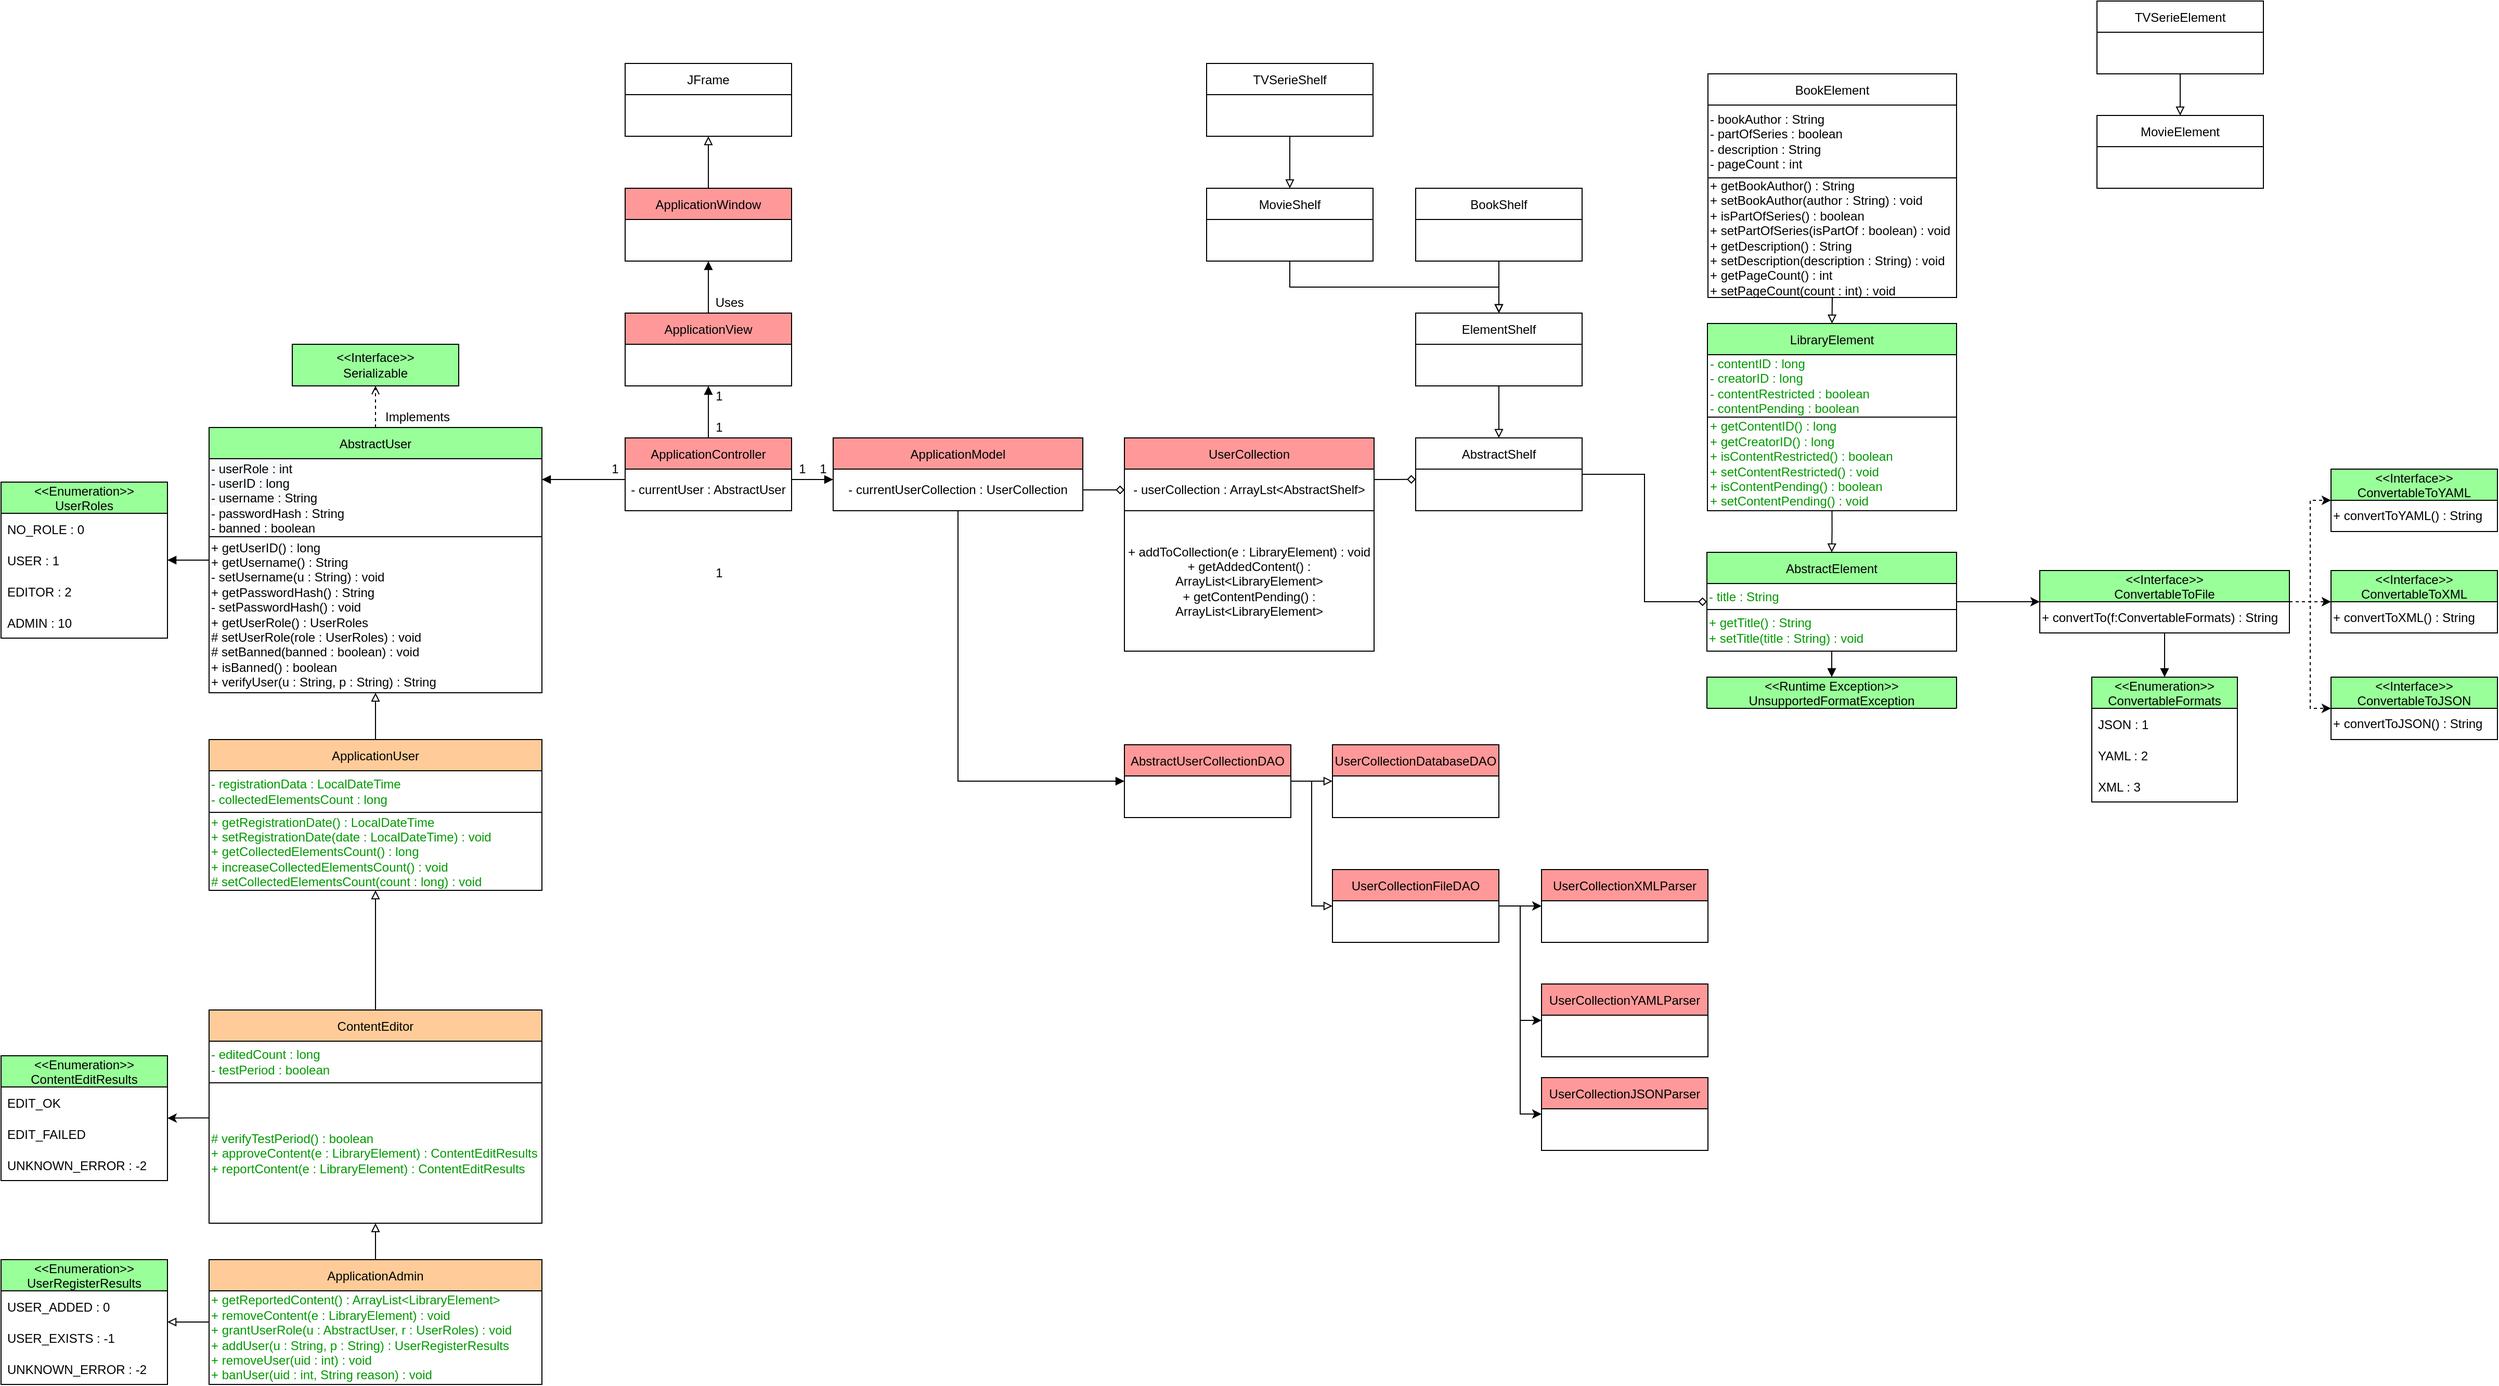 <mxfile version="17.4.2" type="device"><diagram id="C5RBs43oDa-KdzZeNtuy" name="Page-1"><mxGraphModel dx="2249" dy="2034" grid="1" gridSize="5" guides="1" tooltips="1" connect="1" arrows="1" fold="1" page="1" pageScale="1" pageWidth="827" pageHeight="1169" math="0" shadow="0"><root><mxCell id="WIyWlLk6GJQsqaUBKTNV-0"/><mxCell id="WIyWlLk6GJQsqaUBKTNV-1" parent="WIyWlLk6GJQsqaUBKTNV-0"/><mxCell id="gUVA3b_oGA176DHDdGFf-33" style="edgeStyle=orthogonalEdgeStyle;rounded=0;orthogonalLoop=1;jettySize=auto;html=1;exitX=0.5;exitY=0;exitDx=0;exitDy=0;entryX=0.5;entryY=1;entryDx=0;entryDy=0;endArrow=open;endFill=0;dashed=1;" parent="WIyWlLk6GJQsqaUBKTNV-1" source="gUVA3b_oGA176DHDdGFf-0" target="gUVA3b_oGA176DHDdGFf-32" edge="1"><mxGeometry relative="1" as="geometry"/></mxCell><mxCell id="gUVA3b_oGA176DHDdGFf-110" style="edgeStyle=orthogonalEdgeStyle;rounded=0;orthogonalLoop=1;jettySize=auto;html=1;exitX=0;exitY=0.5;exitDx=0;exitDy=0;endArrow=block;endFill=1;" parent="WIyWlLk6GJQsqaUBKTNV-1" source="gUVA3b_oGA176DHDdGFf-0" target="gUVA3b_oGA176DHDdGFf-103" edge="1"><mxGeometry relative="1" as="geometry"/></mxCell><mxCell id="gUVA3b_oGA176DHDdGFf-0" value="AbstractUser" style="swimlane;fontStyle=0;childLayout=stackLayout;horizontal=1;startSize=30;horizontalStack=0;resizeParent=1;resizeParentMax=0;resizeLast=0;collapsible=1;marginBottom=0;fillColor=#99FF99;" parent="WIyWlLk6GJQsqaUBKTNV-1" vertex="1"><mxGeometry x="-40" y="40" width="320" height="255" as="geometry"/></mxCell><mxCell id="gUVA3b_oGA176DHDdGFf-107" value="&lt;span style=&quot;font-family: helvetica; font-size: 12px; font-style: normal; font-weight: 400; letter-spacing: normal; text-align: left; text-indent: 0px; text-transform: none; word-spacing: 0px; background-color: rgb(248, 249, 250); display: inline; float: none;&quot;&gt;&lt;span style=&quot;font-family: helvetica;&quot;&gt;- userRole : int&lt;br&gt;&lt;/span&gt;- userID : long&lt;br&gt;- username : String&lt;/span&gt;&lt;br&gt;- passwordHash : String&lt;br&gt;- banned : boolean" style="whiteSpace=wrap;html=1;align=left;" parent="gUVA3b_oGA176DHDdGFf-0" vertex="1"><mxGeometry y="30" width="320" height="75" as="geometry"/></mxCell><mxCell id="gUVA3b_oGA176DHDdGFf-101" value="+ getUserID() : long&lt;br&gt;+ getUsername() : String&lt;br&gt;- setUsername(u : String) : void&lt;br&gt;+ getPasswordHash() : String&lt;br&gt;- setPasswordHash() : void&lt;br&gt;+ getUserRole() : UserRoles&lt;br&gt;# setUserRole(role : UserRoles) : void&lt;br&gt;# setBanned(banned : boolean) : void&lt;br&gt;+ isBanned() : boolean&lt;br&gt;+ verifyUser(u : String, p : String) : String" style="whiteSpace=wrap;html=1;align=left;" parent="gUVA3b_oGA176DHDdGFf-0" vertex="1"><mxGeometry y="105" width="320" height="150" as="geometry"/></mxCell><mxCell id="gUVA3b_oGA176DHDdGFf-112" style="edgeStyle=orthogonalEdgeStyle;rounded=0;orthogonalLoop=1;jettySize=auto;html=1;exitX=0.5;exitY=0;exitDx=0;exitDy=0;entryX=0.5;entryY=1;entryDx=0;entryDy=0;endArrow=block;endFill=0;" parent="WIyWlLk6GJQsqaUBKTNV-1" source="gUVA3b_oGA176DHDdGFf-5" target="gUVA3b_oGA176DHDdGFf-0" edge="1"><mxGeometry relative="1" as="geometry"/></mxCell><mxCell id="gUVA3b_oGA176DHDdGFf-5" value="ApplicationUser" style="swimlane;fontStyle=0;childLayout=stackLayout;horizontal=1;startSize=30;horizontalStack=0;resizeParent=1;resizeParentMax=0;resizeLast=0;collapsible=1;marginBottom=0;fillColor=#FFCC99;" parent="WIyWlLk6GJQsqaUBKTNV-1" vertex="1"><mxGeometry x="-40" y="340" width="320" height="145" as="geometry"/></mxCell><mxCell id="gUVA3b_oGA176DHDdGFf-111" value="&lt;font color=&quot;#009900&quot;&gt;- registrationData : LocalDateTime&lt;br&gt;- collectedElementsCount : long&lt;/font&gt;" style="rounded=0;whiteSpace=wrap;html=1;align=left;" parent="gUVA3b_oGA176DHDdGFf-5" vertex="1"><mxGeometry y="30" width="320" height="40" as="geometry"/></mxCell><mxCell id="gUVA3b_oGA176DHDdGFf-113" value="&lt;font color=&quot;#009900&quot;&gt;+ getRegistrationDate() : LocalDateTime&lt;br&gt;+ setRegistrationDate(date : LocalDateTime) : void&lt;/font&gt;&lt;br&gt;&lt;font color=&quot;#009900&quot;&gt;+ getCollectedElementsCount() : long&lt;br&gt;+ increaseCollectedElementsCount() : void&lt;br&gt;# setCollectedElementsCount(count : long) : void&lt;/font&gt;&amp;nbsp;&lt;br&gt;" style="rounded=0;whiteSpace=wrap;html=1;align=left;" parent="gUVA3b_oGA176DHDdGFf-5" vertex="1"><mxGeometry y="70" width="320" height="75" as="geometry"/></mxCell><mxCell id="gUVA3b_oGA176DHDdGFf-22" style="edgeStyle=orthogonalEdgeStyle;rounded=0;orthogonalLoop=1;jettySize=auto;html=1;exitX=0.5;exitY=0;exitDx=0;exitDy=0;entryX=0.5;entryY=1;entryDx=0;entryDy=0;endArrow=block;endFill=0;" parent="WIyWlLk6GJQsqaUBKTNV-1" source="gUVA3b_oGA176DHDdGFf-6" target="gUVA3b_oGA176DHDdGFf-5" edge="1"><mxGeometry relative="1" as="geometry"/></mxCell><mxCell id="gUVA3b_oGA176DHDdGFf-6" value="ContentEditor" style="swimlane;fontStyle=0;childLayout=stackLayout;horizontal=1;startSize=30;horizontalStack=0;resizeParent=1;resizeParentMax=0;resizeLast=0;collapsible=1;marginBottom=0;fillColor=#FFCC99;" parent="WIyWlLk6GJQsqaUBKTNV-1" vertex="1"><mxGeometry x="-40" y="600" width="320" height="205" as="geometry"/></mxCell><mxCell id="gUVA3b_oGA176DHDdGFf-114" value="&lt;font color=&quot;#009900&quot;&gt;-&amp;nbsp;editedCount : long&lt;br&gt;- testPeriod : boolean&lt;/font&gt;" style="rounded=0;whiteSpace=wrap;html=1;align=left;" parent="gUVA3b_oGA176DHDdGFf-6" vertex="1"><mxGeometry y="30" width="320" height="40" as="geometry"/></mxCell><mxCell id="gUVA3b_oGA176DHDdGFf-115" value="&lt;font color=&quot;#009900&quot;&gt;# verifyTestPeriod() : boolean&lt;br&gt;+ approveContent(e : LibraryElement) : ContentEditResults&lt;br&gt;+ reportContent(e : LibraryElement) : ContentEditResults&lt;/font&gt;" style="rounded=0;whiteSpace=wrap;html=1;align=left;" parent="gUVA3b_oGA176DHDdGFf-6" vertex="1"><mxGeometry y="70" width="320" height="135" as="geometry"/></mxCell><mxCell id="gUVA3b_oGA176DHDdGFf-23" style="edgeStyle=orthogonalEdgeStyle;rounded=0;orthogonalLoop=1;jettySize=auto;html=1;exitX=0.5;exitY=0;exitDx=0;exitDy=0;entryX=0.5;entryY=1;entryDx=0;entryDy=0;endArrow=block;endFill=0;" parent="WIyWlLk6GJQsqaUBKTNV-1" source="gUVA3b_oGA176DHDdGFf-7" target="gUVA3b_oGA176DHDdGFf-6" edge="1"><mxGeometry relative="1" as="geometry"/></mxCell><mxCell id="gUVA3b_oGA176DHDdGFf-126" style="edgeStyle=orthogonalEdgeStyle;rounded=0;orthogonalLoop=1;jettySize=auto;html=1;exitX=0;exitY=0.5;exitDx=0;exitDy=0;endArrow=block;endFill=0;" parent="WIyWlLk6GJQsqaUBKTNV-1" source="gUVA3b_oGA176DHDdGFf-7" target="gUVA3b_oGA176DHDdGFf-122" edge="1"><mxGeometry relative="1" as="geometry"/></mxCell><mxCell id="gUVA3b_oGA176DHDdGFf-7" value="ApplicationAdmin" style="swimlane;fontStyle=0;childLayout=stackLayout;horizontal=1;startSize=30;horizontalStack=0;resizeParent=1;resizeParentMax=0;resizeLast=0;collapsible=1;marginBottom=0;strokeColor=#000000;fillColor=#FFCC99;" parent="WIyWlLk6GJQsqaUBKTNV-1" vertex="1"><mxGeometry x="-40" y="840" width="320" height="120" as="geometry"/></mxCell><mxCell id="gUVA3b_oGA176DHDdGFf-116" value="&lt;font color=&quot;#009900&quot;&gt;+ getReportedContent() : ArrayList&amp;lt;LibraryElement&amp;gt;&lt;br&gt;+ removeContent(e : LibraryElement) : void&lt;br&gt;+ grantUserRole(u : AbstractUser, r : UserRoles) : void&lt;br&gt;+ addUser(u : String, p : String) : UserRegisterResults&lt;br&gt;+ removeUser(uid : int) : void&lt;br&gt;+ banUser(uid : int, String reason) : void&lt;/font&gt;" style="rounded=0;whiteSpace=wrap;html=1;align=left;" parent="gUVA3b_oGA176DHDdGFf-7" vertex="1"><mxGeometry y="30" width="320" height="90" as="geometry"/></mxCell><mxCell id="f3m0CtXmV55VcbStpKqQ-0" style="edgeStyle=orthogonalEdgeStyle;rounded=0;orthogonalLoop=1;jettySize=auto;html=1;exitX=1;exitY=0.5;exitDx=0;exitDy=0;fontColor=#009900;" parent="WIyWlLk6GJQsqaUBKTNV-1" source="gUVA3b_oGA176DHDdGFf-13" target="gUVA3b_oGA176DHDdGFf-134" edge="1"><mxGeometry relative="1" as="geometry"/></mxCell><mxCell id="f3m0CtXmV55VcbStpKqQ-11" style="edgeStyle=orthogonalEdgeStyle;rounded=0;orthogonalLoop=1;jettySize=auto;html=1;exitX=0.5;exitY=1;exitDx=0;exitDy=0;fontColor=#000000;endArrow=block;endFill=1;" parent="WIyWlLk6GJQsqaUBKTNV-1" source="gUVA3b_oGA176DHDdGFf-13" target="f3m0CtXmV55VcbStpKqQ-10" edge="1"><mxGeometry relative="1" as="geometry"/></mxCell><mxCell id="gUVA3b_oGA176DHDdGFf-13" value="AbstractElement" style="swimlane;fontStyle=0;childLayout=stackLayout;horizontal=1;startSize=30;horizontalStack=0;resizeParent=1;resizeParentMax=0;resizeLast=0;collapsible=1;marginBottom=0;fillColor=#99FF99;" parent="WIyWlLk6GJQsqaUBKTNV-1" vertex="1"><mxGeometry x="1400" y="160" width="240" height="95" as="geometry"/></mxCell><mxCell id="gUVA3b_oGA176DHDdGFf-117" value="&lt;font color=&quot;#009900&quot;&gt;- title : String&lt;/font&gt;" style="rounded=0;whiteSpace=wrap;html=1;align=left;verticalAlign=middle;" parent="gUVA3b_oGA176DHDdGFf-13" vertex="1"><mxGeometry y="30" width="240" height="25" as="geometry"/></mxCell><mxCell id="gUVA3b_oGA176DHDdGFf-127" value="&lt;font color=&quot;#009900&quot;&gt;+ getTitle() : String&lt;br&gt;+ setTitle(title : String) : void&lt;/font&gt;" style="rounded=0;whiteSpace=wrap;html=1;align=left;" parent="gUVA3b_oGA176DHDdGFf-13" vertex="1"><mxGeometry y="55" width="240" height="40" as="geometry"/></mxCell><mxCell id="gUVA3b_oGA176DHDdGFf-80" style="edgeStyle=orthogonalEdgeStyle;rounded=0;orthogonalLoop=1;jettySize=auto;html=1;exitX=0.5;exitY=1;exitDx=0;exitDy=0;entryX=0.5;entryY=0;entryDx=0;entryDy=0;endArrow=block;endFill=0;" parent="WIyWlLk6GJQsqaUBKTNV-1" source="gUVA3b_oGA176DHDdGFf-14" target="gUVA3b_oGA176DHDdGFf-13" edge="1"><mxGeometry relative="1" as="geometry"/></mxCell><mxCell id="gUVA3b_oGA176DHDdGFf-14" value="LibraryElement" style="swimlane;fontStyle=0;childLayout=stackLayout;horizontal=1;startSize=30;horizontalStack=0;resizeParent=1;resizeParentMax=0;resizeLast=0;collapsible=1;marginBottom=0;fillColor=#99FF99;" parent="WIyWlLk6GJQsqaUBKTNV-1" vertex="1"><mxGeometry x="1400.5" y="-60" width="239.5" height="180" as="geometry"/></mxCell><mxCell id="f3m0CtXmV55VcbStpKqQ-1" value="- contentID : long&lt;br style=&quot;border-color: var(--border-color);&quot;&gt;- creatorID : long&lt;br style=&quot;border-color: var(--border-color);&quot;&gt;- contentRestricted : boolean&lt;br style=&quot;border-color: var(--border-color);&quot;&gt;- contentPending : boolean" style="rounded=0;whiteSpace=wrap;html=1;strokeColor=#000000;fontColor=#009900;fillColor=#FFFFFF;align=left;" parent="gUVA3b_oGA176DHDdGFf-14" vertex="1"><mxGeometry y="30" width="239.5" height="60" as="geometry"/></mxCell><mxCell id="f3m0CtXmV55VcbStpKqQ-2" value="+ getContentID() : long&lt;br style=&quot;border-color: var(--border-color);&quot;&gt;+ getCreatorID() : long&lt;br style=&quot;border-color: var(--border-color);&quot;&gt;+ isContentRestricted() : boolean&lt;br style=&quot;border-color: var(--border-color);&quot;&gt;+ setContentRestricted() : void&lt;br style=&quot;border-color: var(--border-color);&quot;&gt;+ isContentPending() : boolean&lt;br style=&quot;border-color: var(--border-color);&quot;&gt;+ setContentPending() : void" style="rounded=0;whiteSpace=wrap;html=1;strokeColor=#000000;fontColor=#009900;fillColor=#FFFFFF;align=left;" parent="gUVA3b_oGA176DHDdGFf-14" vertex="1"><mxGeometry y="90" width="239.5" height="90" as="geometry"/></mxCell><mxCell id="gUVA3b_oGA176DHDdGFf-30" style="edgeStyle=orthogonalEdgeStyle;rounded=0;orthogonalLoop=1;jettySize=auto;html=1;exitX=0.5;exitY=0;exitDx=0;exitDy=0;entryX=0.5;entryY=1;entryDx=0;entryDy=0;endArrow=block;endFill=0;" parent="WIyWlLk6GJQsqaUBKTNV-1" source="gUVA3b_oGA176DHDdGFf-24" target="gUVA3b_oGA176DHDdGFf-29" edge="1"><mxGeometry relative="1" as="geometry"/></mxCell><mxCell id="gUVA3b_oGA176DHDdGFf-24" value="ApplicationWindow" style="swimlane;fontStyle=0;childLayout=stackLayout;horizontal=1;startSize=30;horizontalStack=0;resizeParent=1;resizeParentMax=0;resizeLast=0;collapsible=1;marginBottom=0;fillColor=#FF9999;" parent="WIyWlLk6GJQsqaUBKTNV-1" vertex="1"><mxGeometry x="360" y="-190" width="160" height="70" as="geometry"/></mxCell><mxCell id="gUVA3b_oGA176DHDdGFf-29" value="JFrame" style="swimlane;fontStyle=0;childLayout=stackLayout;horizontal=1;startSize=30;horizontalStack=0;resizeParent=1;resizeParentMax=0;resizeLast=0;collapsible=1;marginBottom=0;" parent="WIyWlLk6GJQsqaUBKTNV-1" vertex="1"><mxGeometry x="360" y="-310" width="160" height="70" as="geometry"/></mxCell><mxCell id="gUVA3b_oGA176DHDdGFf-32" value="&amp;lt;&amp;lt;Interface&amp;gt;&amp;gt;&lt;br&gt;Serializable" style="rounded=0;whiteSpace=wrap;html=1;fillColor=#99FF99;" parent="WIyWlLk6GJQsqaUBKTNV-1" vertex="1"><mxGeometry x="40" y="-40" width="160" height="40" as="geometry"/></mxCell><mxCell id="gUVA3b_oGA176DHDdGFf-37" style="edgeStyle=orthogonalEdgeStyle;rounded=0;orthogonalLoop=1;jettySize=auto;html=1;exitX=0.5;exitY=0;exitDx=0;exitDy=0;entryX=0.5;entryY=1;entryDx=0;entryDy=0;endArrow=block;endFill=1;" parent="WIyWlLk6GJQsqaUBKTNV-1" source="gUVA3b_oGA176DHDdGFf-34" target="gUVA3b_oGA176DHDdGFf-24" edge="1"><mxGeometry relative="1" as="geometry"/></mxCell><mxCell id="gUVA3b_oGA176DHDdGFf-34" value="ApplicationView" style="swimlane;fontStyle=0;childLayout=stackLayout;horizontal=1;startSize=30;horizontalStack=0;resizeParent=1;resizeParentMax=0;resizeLast=0;collapsible=1;marginBottom=0;fillColor=#FF9999;" parent="WIyWlLk6GJQsqaUBKTNV-1" vertex="1"><mxGeometry x="360" y="-70" width="160" height="70" as="geometry"/></mxCell><mxCell id="gUVA3b_oGA176DHDdGFf-52" style="edgeStyle=orthogonalEdgeStyle;rounded=0;orthogonalLoop=1;jettySize=auto;html=1;exitX=0.5;exitY=0;exitDx=0;exitDy=0;entryX=0.5;entryY=1;entryDx=0;entryDy=0;endArrow=block;endFill=1;" parent="WIyWlLk6GJQsqaUBKTNV-1" source="gUVA3b_oGA176DHDdGFf-38" target="gUVA3b_oGA176DHDdGFf-34" edge="1"><mxGeometry relative="1" as="geometry"/></mxCell><mxCell id="gUVA3b_oGA176DHDdGFf-38" value="ApplicationController" style="swimlane;fontStyle=0;childLayout=stackLayout;horizontal=1;startSize=30;horizontalStack=0;resizeParent=1;resizeParentMax=0;resizeLast=0;collapsible=1;marginBottom=0;container=1;fillColor=#FF9999;" parent="WIyWlLk6GJQsqaUBKTNV-1" vertex="1"><mxGeometry x="360" y="50" width="160" height="70" as="geometry"/></mxCell><mxCell id="gUVA3b_oGA176DHDdGFf-43" value="- currentUser : AbstractUser" style="rounded=0;whiteSpace=wrap;html=1;" parent="gUVA3b_oGA176DHDdGFf-38" vertex="1"><mxGeometry y="30" width="160" height="40" as="geometry"/></mxCell><mxCell id="gUVA3b_oGA176DHDdGFf-46" style="edgeStyle=orthogonalEdgeStyle;rounded=0;orthogonalLoop=1;jettySize=auto;html=1;exitX=0;exitY=0.25;exitDx=0;exitDy=0;endArrow=block;endFill=1;" parent="WIyWlLk6GJQsqaUBKTNV-1" source="gUVA3b_oGA176DHDdGFf-43" edge="1"><mxGeometry relative="1" as="geometry"><mxPoint x="280" y="90" as="targetPoint"/><Array as="points"><mxPoint x="340" y="90"/><mxPoint x="340" y="90"/></Array></mxGeometry></mxCell><mxCell id="gUVA3b_oGA176DHDdGFf-47" value="1" style="text;html=1;align=center;verticalAlign=middle;resizable=0;points=[];autosize=1;strokeColor=none;fillColor=none;" parent="WIyWlLk6GJQsqaUBKTNV-1" vertex="1"><mxGeometry x="440" y="170" width="20" height="20" as="geometry"/></mxCell><mxCell id="gUVA3b_oGA176DHDdGFf-48" value="1" style="text;html=1;align=center;verticalAlign=middle;resizable=0;points=[];autosize=1;strokeColor=none;fillColor=none;" parent="WIyWlLk6GJQsqaUBKTNV-1" vertex="1"><mxGeometry x="340" y="70" width="20" height="20" as="geometry"/></mxCell><mxCell id="gUVA3b_oGA176DHDdGFf-53" value="1" style="text;html=1;align=center;verticalAlign=middle;resizable=0;points=[];autosize=1;strokeColor=none;fillColor=none;" parent="WIyWlLk6GJQsqaUBKTNV-1" vertex="1"><mxGeometry x="440" width="20" height="20" as="geometry"/></mxCell><mxCell id="gUVA3b_oGA176DHDdGFf-54" value="1" style="text;html=1;align=center;verticalAlign=middle;resizable=0;points=[];autosize=1;strokeColor=none;fillColor=none;" parent="WIyWlLk6GJQsqaUBKTNV-1" vertex="1"><mxGeometry x="440" y="30" width="20" height="20" as="geometry"/></mxCell><mxCell id="gUVA3b_oGA176DHDdGFf-55" value="Uses" style="text;html=1;align=center;verticalAlign=middle;resizable=0;points=[];autosize=1;strokeColor=none;fillColor=none;" parent="WIyWlLk6GJQsqaUBKTNV-1" vertex="1"><mxGeometry x="440" y="-90" width="40" height="20" as="geometry"/></mxCell><mxCell id="gUVA3b_oGA176DHDdGFf-56" value="Implements" style="text;html=1;align=center;verticalAlign=middle;resizable=0;points=[];autosize=1;strokeColor=none;fillColor=none;" parent="WIyWlLk6GJQsqaUBKTNV-1" vertex="1"><mxGeometry x="120" y="20" width="80" height="20" as="geometry"/></mxCell><mxCell id="gUVA3b_oGA176DHDdGFf-89" style="edgeStyle=orthogonalEdgeStyle;orthogonalLoop=1;jettySize=auto;html=1;exitX=0.5;exitY=1;exitDx=0;exitDy=0;entryX=0;entryY=0.5;entryDx=0;entryDy=0;endArrow=block;endFill=1;rounded=0;" parent="WIyWlLk6GJQsqaUBKTNV-1" source="gUVA3b_oGA176DHDdGFf-57" target="gUVA3b_oGA176DHDdGFf-88" edge="1"><mxGeometry relative="1" as="geometry"/></mxCell><mxCell id="gUVA3b_oGA176DHDdGFf-57" value="ApplicationModel" style="swimlane;fontStyle=0;childLayout=stackLayout;horizontal=1;startSize=30;horizontalStack=0;resizeParent=1;resizeParentMax=0;resizeLast=0;collapsible=1;marginBottom=0;container=1;fillColor=#FF9999;" parent="WIyWlLk6GJQsqaUBKTNV-1" vertex="1"><mxGeometry x="560" y="50" width="240" height="70" as="geometry"/></mxCell><mxCell id="gUVA3b_oGA176DHDdGFf-58" value="- currentUserCollection : UserCollection" style="rounded=0;whiteSpace=wrap;html=1;" parent="gUVA3b_oGA176DHDdGFf-57" vertex="1"><mxGeometry y="30" width="240" height="40" as="geometry"/></mxCell><mxCell id="gUVA3b_oGA176DHDdGFf-60" value="UserCollection" style="swimlane;fontStyle=0;childLayout=stackLayout;horizontal=1;startSize=30;horizontalStack=0;resizeParent=1;resizeParentMax=0;resizeLast=0;collapsible=1;marginBottom=0;container=1;fillColor=#FF9999;" parent="WIyWlLk6GJQsqaUBKTNV-1" vertex="1"><mxGeometry x="840" y="50" width="240" height="205" as="geometry"/></mxCell><mxCell id="gUVA3b_oGA176DHDdGFf-61" value="- userCollection : ArrayLst&amp;lt;AbstractShelf&amp;gt;" style="rounded=0;whiteSpace=wrap;html=1;" parent="gUVA3b_oGA176DHDdGFf-60" vertex="1"><mxGeometry y="30" width="240" height="40" as="geometry"/></mxCell><mxCell id="f0Xy7rn-JlWlFqgTgyVg-3" value="&lt;span style=&quot;text-align: left;&quot;&gt;+ addToCollection(e : LibraryElement) : void&lt;/span&gt;&lt;br style=&quot;border-color: var(--border-color); text-align: left;&quot;&gt;&lt;span style=&quot;text-align: left;&quot;&gt;+ getAddedContent() : ArrayList&amp;lt;LibraryElement&amp;gt;&lt;/span&gt;&lt;br style=&quot;border-color: var(--border-color); text-align: left;&quot;&gt;&lt;span style=&quot;text-align: left;&quot;&gt;+ getContentPending() : ArrayList&amp;lt;LibraryElement&amp;gt;&lt;/span&gt;" style="rounded=0;whiteSpace=wrap;html=1;" parent="gUVA3b_oGA176DHDdGFf-60" vertex="1"><mxGeometry y="70" width="240" height="135" as="geometry"/></mxCell><mxCell id="gUVA3b_oGA176DHDdGFf-62" style="edgeStyle=orthogonalEdgeStyle;rounded=0;orthogonalLoop=1;jettySize=auto;html=1;exitX=1;exitY=0.5;exitDx=0;exitDy=0;entryX=0;entryY=0.5;entryDx=0;entryDy=0;endArrow=diamond;endFill=0;" parent="WIyWlLk6GJQsqaUBKTNV-1" source="gUVA3b_oGA176DHDdGFf-58" target="gUVA3b_oGA176DHDdGFf-61" edge="1"><mxGeometry relative="1" as="geometry"/></mxCell><mxCell id="gUVA3b_oGA176DHDdGFf-63" style="edgeStyle=orthogonalEdgeStyle;rounded=0;orthogonalLoop=1;jettySize=auto;html=1;exitX=1;exitY=0.25;exitDx=0;exitDy=0;entryX=0;entryY=0.25;entryDx=0;entryDy=0;endArrow=block;endFill=1;" parent="WIyWlLk6GJQsqaUBKTNV-1" source="gUVA3b_oGA176DHDdGFf-43" target="gUVA3b_oGA176DHDdGFf-58" edge="1"><mxGeometry relative="1" as="geometry"/></mxCell><mxCell id="gUVA3b_oGA176DHDdGFf-64" value="1" style="text;html=1;align=center;verticalAlign=middle;resizable=0;points=[];autosize=1;strokeColor=none;fillColor=none;" parent="WIyWlLk6GJQsqaUBKTNV-1" vertex="1"><mxGeometry x="520" y="70" width="20" height="20" as="geometry"/></mxCell><mxCell id="gUVA3b_oGA176DHDdGFf-65" value="1" style="text;html=1;align=center;verticalAlign=middle;resizable=0;points=[];autosize=1;strokeColor=none;fillColor=none;" parent="WIyWlLk6GJQsqaUBKTNV-1" vertex="1"><mxGeometry x="540" y="70" width="20" height="20" as="geometry"/></mxCell><mxCell id="gUVA3b_oGA176DHDdGFf-79" style="edgeStyle=orthogonalEdgeStyle;rounded=0;orthogonalLoop=1;jettySize=auto;html=1;exitX=1;exitY=0.5;exitDx=0;exitDy=0;entryX=0;entryY=0.5;entryDx=0;entryDy=0;endArrow=diamond;endFill=0;" parent="WIyWlLk6GJQsqaUBKTNV-1" source="gUVA3b_oGA176DHDdGFf-66" target="gUVA3b_oGA176DHDdGFf-13" edge="1"><mxGeometry relative="1" as="geometry"/></mxCell><mxCell id="gUVA3b_oGA176DHDdGFf-66" value="AbstractShelf" style="swimlane;fontStyle=0;childLayout=stackLayout;horizontal=1;startSize=30;horizontalStack=0;resizeParent=1;resizeParentMax=0;resizeLast=0;collapsible=1;marginBottom=0;" parent="WIyWlLk6GJQsqaUBKTNV-1" vertex="1"><mxGeometry x="1120" y="50" width="160" height="70" as="geometry"/></mxCell><mxCell id="gUVA3b_oGA176DHDdGFf-67" style="edgeStyle=orthogonalEdgeStyle;rounded=0;orthogonalLoop=1;jettySize=auto;html=1;exitX=1;exitY=0.25;exitDx=0;exitDy=0;endArrow=diamond;endFill=0;" parent="WIyWlLk6GJQsqaUBKTNV-1" source="gUVA3b_oGA176DHDdGFf-61" edge="1"><mxGeometry relative="1" as="geometry"><mxPoint x="1120" y="89.862" as="targetPoint"/></mxGeometry></mxCell><mxCell id="gUVA3b_oGA176DHDdGFf-76" style="edgeStyle=orthogonalEdgeStyle;rounded=0;orthogonalLoop=1;jettySize=auto;html=1;exitX=0.5;exitY=1;exitDx=0;exitDy=0;entryX=0.5;entryY=0;entryDx=0;entryDy=0;endArrow=block;endFill=0;" parent="WIyWlLk6GJQsqaUBKTNV-1" source="gUVA3b_oGA176DHDdGFf-68" target="gUVA3b_oGA176DHDdGFf-66" edge="1"><mxGeometry relative="1" as="geometry"/></mxCell><mxCell id="gUVA3b_oGA176DHDdGFf-68" value="ElementShelf" style="swimlane;fontStyle=0;childLayout=stackLayout;horizontal=1;startSize=30;horizontalStack=0;resizeParent=1;resizeParentMax=0;resizeLast=0;collapsible=1;marginBottom=0;" parent="WIyWlLk6GJQsqaUBKTNV-1" vertex="1"><mxGeometry x="1120" y="-70" width="160" height="70" as="geometry"/></mxCell><mxCell id="gUVA3b_oGA176DHDdGFf-70" style="edgeStyle=orthogonalEdgeStyle;rounded=0;orthogonalLoop=1;jettySize=auto;html=1;exitX=0.5;exitY=1;exitDx=0;exitDy=0;entryX=0.5;entryY=0;entryDx=0;entryDy=0;endArrow=block;endFill=0;" parent="WIyWlLk6GJQsqaUBKTNV-1" source="gUVA3b_oGA176DHDdGFf-69" target="gUVA3b_oGA176DHDdGFf-68" edge="1"><mxGeometry relative="1" as="geometry"/></mxCell><mxCell id="gUVA3b_oGA176DHDdGFf-69" value="BookShelf" style="swimlane;fontStyle=0;childLayout=stackLayout;horizontal=1;startSize=30;horizontalStack=0;resizeParent=1;resizeParentMax=0;resizeLast=0;collapsible=1;marginBottom=0;" parent="WIyWlLk6GJQsqaUBKTNV-1" vertex="1"><mxGeometry x="1120" y="-190" width="160" height="70" as="geometry"/></mxCell><mxCell id="gUVA3b_oGA176DHDdGFf-72" style="edgeStyle=orthogonalEdgeStyle;rounded=0;orthogonalLoop=1;jettySize=auto;html=1;exitX=0.5;exitY=1;exitDx=0;exitDy=0;entryX=0.5;entryY=0;entryDx=0;entryDy=0;endArrow=block;endFill=0;" parent="WIyWlLk6GJQsqaUBKTNV-1" source="gUVA3b_oGA176DHDdGFf-71" target="gUVA3b_oGA176DHDdGFf-68" edge="1"><mxGeometry relative="1" as="geometry"/></mxCell><mxCell id="gUVA3b_oGA176DHDdGFf-71" value="MovieShelf" style="swimlane;fontStyle=0;childLayout=stackLayout;horizontal=1;startSize=30;horizontalStack=0;resizeParent=1;resizeParentMax=0;resizeLast=0;collapsible=1;marginBottom=0;" parent="WIyWlLk6GJQsqaUBKTNV-1" vertex="1"><mxGeometry x="919" y="-190" width="160" height="70" as="geometry"/></mxCell><mxCell id="gUVA3b_oGA176DHDdGFf-78" style="edgeStyle=orthogonalEdgeStyle;rounded=0;orthogonalLoop=1;jettySize=auto;html=1;exitX=0.5;exitY=1;exitDx=0;exitDy=0;entryX=0.5;entryY=0;entryDx=0;entryDy=0;endArrow=block;endFill=0;" parent="WIyWlLk6GJQsqaUBKTNV-1" source="gUVA3b_oGA176DHDdGFf-77" target="gUVA3b_oGA176DHDdGFf-71" edge="1"><mxGeometry relative="1" as="geometry"/></mxCell><mxCell id="gUVA3b_oGA176DHDdGFf-77" value="TVSerieShelf" style="swimlane;fontStyle=0;childLayout=stackLayout;horizontal=1;startSize=30;horizontalStack=0;resizeParent=1;resizeParentMax=0;resizeLast=0;collapsible=1;marginBottom=0;" parent="WIyWlLk6GJQsqaUBKTNV-1" vertex="1"><mxGeometry x="919" y="-310" width="160" height="70" as="geometry"/></mxCell><mxCell id="gUVA3b_oGA176DHDdGFf-85" style="edgeStyle=orthogonalEdgeStyle;rounded=0;orthogonalLoop=1;jettySize=auto;html=1;exitX=0.5;exitY=1;exitDx=0;exitDy=0;entryX=0.5;entryY=0;entryDx=0;entryDy=0;endArrow=block;endFill=0;" parent="WIyWlLk6GJQsqaUBKTNV-1" source="gUVA3b_oGA176DHDdGFf-81" target="gUVA3b_oGA176DHDdGFf-14" edge="1"><mxGeometry relative="1" as="geometry"/></mxCell><mxCell id="gUVA3b_oGA176DHDdGFf-81" value="BookElement" style="swimlane;fontStyle=0;childLayout=stackLayout;horizontal=1;startSize=30;horizontalStack=0;resizeParent=1;resizeParentMax=0;resizeLast=0;collapsible=1;marginBottom=0;" parent="WIyWlLk6GJQsqaUBKTNV-1" vertex="1"><mxGeometry x="1401" y="-300" width="239" height="215" as="geometry"/></mxCell><mxCell id="5oyvJXfo3ZK_8gywMrSr-0" value="- bookAuthor : String&lt;br&gt;- partOfSeries : boolean&lt;br&gt;- description : String&lt;br&gt;- pageCount : int" style="rounded=0;whiteSpace=wrap;html=1;align=left;" vertex="1" parent="gUVA3b_oGA176DHDdGFf-81"><mxGeometry y="30" width="239" height="70" as="geometry"/></mxCell><mxCell id="5oyvJXfo3ZK_8gywMrSr-1" value="+ getBookAuthor() : String&lt;br&gt;+ setBookAuthor(author : String) : void&lt;br&gt;+ isPartOfSeries() : boolean&lt;br&gt;+ setPartOfSeries(isPartOf : boolean) : void&lt;br&gt;+ getDescription() : String&lt;br&gt;+ setDescription(description : String) : void&lt;br&gt;+ getPageCount() : int&lt;br&gt;+ setPageCount(count : int) : void" style="rounded=0;whiteSpace=wrap;html=1;align=left;" vertex="1" parent="gUVA3b_oGA176DHDdGFf-81"><mxGeometry y="100" width="239" height="115" as="geometry"/></mxCell><mxCell id="gUVA3b_oGA176DHDdGFf-82" value="MovieElement" style="swimlane;fontStyle=0;childLayout=stackLayout;horizontal=1;startSize=30;horizontalStack=0;resizeParent=1;resizeParentMax=0;resizeLast=0;collapsible=1;marginBottom=0;" parent="WIyWlLk6GJQsqaUBKTNV-1" vertex="1"><mxGeometry x="1775" y="-260" width="160" height="70" as="geometry"/></mxCell><mxCell id="gUVA3b_oGA176DHDdGFf-87" style="edgeStyle=orthogonalEdgeStyle;rounded=0;orthogonalLoop=1;jettySize=auto;html=1;exitX=0.5;exitY=1;exitDx=0;exitDy=0;entryX=0.5;entryY=0;entryDx=0;entryDy=0;endArrow=block;endFill=0;" parent="WIyWlLk6GJQsqaUBKTNV-1" source="gUVA3b_oGA176DHDdGFf-83" target="gUVA3b_oGA176DHDdGFf-82" edge="1"><mxGeometry relative="1" as="geometry"/></mxCell><mxCell id="gUVA3b_oGA176DHDdGFf-83" value="TVSerieElement" style="swimlane;fontStyle=0;childLayout=stackLayout;horizontal=1;startSize=30;horizontalStack=0;resizeParent=1;resizeParentMax=0;resizeLast=0;collapsible=1;marginBottom=0;" parent="WIyWlLk6GJQsqaUBKTNV-1" vertex="1"><mxGeometry x="1775" y="-370" width="160" height="70" as="geometry"/></mxCell><mxCell id="gUVA3b_oGA176DHDdGFf-91" style="edgeStyle=orthogonalEdgeStyle;rounded=0;orthogonalLoop=1;jettySize=auto;html=1;exitX=1;exitY=0.5;exitDx=0;exitDy=0;entryX=0;entryY=0.5;entryDx=0;entryDy=0;endArrow=block;endFill=0;" parent="WIyWlLk6GJQsqaUBKTNV-1" source="gUVA3b_oGA176DHDdGFf-88" target="gUVA3b_oGA176DHDdGFf-90" edge="1"><mxGeometry relative="1" as="geometry"/></mxCell><mxCell id="gUVA3b_oGA176DHDdGFf-93" style="edgeStyle=orthogonalEdgeStyle;rounded=0;orthogonalLoop=1;jettySize=auto;html=1;exitX=1;exitY=0.5;exitDx=0;exitDy=0;entryX=0;entryY=0.5;entryDx=0;entryDy=0;endArrow=block;endFill=0;" parent="WIyWlLk6GJQsqaUBKTNV-1" source="gUVA3b_oGA176DHDdGFf-88" target="gUVA3b_oGA176DHDdGFf-92" edge="1"><mxGeometry relative="1" as="geometry"/></mxCell><mxCell id="gUVA3b_oGA176DHDdGFf-88" value="AbstractUserCollectionDAO" style="swimlane;fontStyle=0;childLayout=stackLayout;horizontal=1;startSize=30;horizontalStack=0;resizeParent=1;resizeParentMax=0;resizeLast=0;collapsible=1;marginBottom=0;fillColor=#FF9999;" parent="WIyWlLk6GJQsqaUBKTNV-1" vertex="1"><mxGeometry x="840" y="345" width="160" height="70" as="geometry"/></mxCell><mxCell id="gUVA3b_oGA176DHDdGFf-90" value="UserCollectionDatabaseDAO" style="swimlane;fontStyle=0;childLayout=stackLayout;horizontal=1;startSize=30;horizontalStack=0;resizeParent=1;resizeParentMax=0;resizeLast=0;collapsible=1;marginBottom=0;fillColor=#FF9999;" parent="WIyWlLk6GJQsqaUBKTNV-1" vertex="1"><mxGeometry x="1040" y="345" width="160" height="70" as="geometry"/></mxCell><mxCell id="f0Xy7rn-JlWlFqgTgyVg-4" style="edgeStyle=orthogonalEdgeStyle;rounded=0;orthogonalLoop=1;jettySize=auto;html=1;exitX=1;exitY=0.5;exitDx=0;exitDy=0;fontColor=#009900;" parent="WIyWlLk6GJQsqaUBKTNV-1" source="gUVA3b_oGA176DHDdGFf-92" target="gUVA3b_oGA176DHDdGFf-94" edge="1"><mxGeometry relative="1" as="geometry"/></mxCell><mxCell id="f0Xy7rn-JlWlFqgTgyVg-5" style="edgeStyle=orthogonalEdgeStyle;rounded=0;orthogonalLoop=1;jettySize=auto;html=1;exitX=1;exitY=0.5;exitDx=0;exitDy=0;entryX=0;entryY=0.5;entryDx=0;entryDy=0;fontColor=#009900;" parent="WIyWlLk6GJQsqaUBKTNV-1" source="gUVA3b_oGA176DHDdGFf-92" target="gUVA3b_oGA176DHDdGFf-96" edge="1"><mxGeometry relative="1" as="geometry"/></mxCell><mxCell id="f0Xy7rn-JlWlFqgTgyVg-6" style="edgeStyle=orthogonalEdgeStyle;rounded=0;orthogonalLoop=1;jettySize=auto;html=1;exitX=1;exitY=0.5;exitDx=0;exitDy=0;entryX=0;entryY=0.5;entryDx=0;entryDy=0;fontColor=#009900;" parent="WIyWlLk6GJQsqaUBKTNV-1" source="gUVA3b_oGA176DHDdGFf-92" target="gUVA3b_oGA176DHDdGFf-98" edge="1"><mxGeometry relative="1" as="geometry"/></mxCell><mxCell id="gUVA3b_oGA176DHDdGFf-92" value="UserCollectionFileDAO" style="swimlane;fontStyle=0;childLayout=stackLayout;horizontal=1;startSize=30;horizontalStack=0;resizeParent=1;resizeParentMax=0;resizeLast=0;collapsible=1;marginBottom=0;fillColor=#FF9999;" parent="WIyWlLk6GJQsqaUBKTNV-1" vertex="1"><mxGeometry x="1040" y="465" width="160" height="70" as="geometry"/></mxCell><mxCell id="gUVA3b_oGA176DHDdGFf-94" value="UserCollectionXMLParser" style="swimlane;fontStyle=0;childLayout=stackLayout;horizontal=1;startSize=30;horizontalStack=0;resizeParent=1;resizeParentMax=0;resizeLast=0;collapsible=1;marginBottom=0;fillColor=#FF9999;" parent="WIyWlLk6GJQsqaUBKTNV-1" vertex="1"><mxGeometry x="1241" y="465" width="160" height="70" as="geometry"/></mxCell><mxCell id="gUVA3b_oGA176DHDdGFf-96" value="UserCollectionYAMLParser" style="swimlane;fontStyle=0;childLayout=stackLayout;horizontal=1;startSize=30;horizontalStack=0;resizeParent=1;resizeParentMax=0;resizeLast=0;collapsible=1;marginBottom=0;fillColor=#FF9999;" parent="WIyWlLk6GJQsqaUBKTNV-1" vertex="1"><mxGeometry x="1241" y="575" width="160" height="70" as="geometry"/></mxCell><mxCell id="gUVA3b_oGA176DHDdGFf-98" value="UserCollectionJSONParser" style="swimlane;fontStyle=0;childLayout=stackLayout;horizontal=1;startSize=30;horizontalStack=0;resizeParent=1;resizeParentMax=0;resizeLast=0;collapsible=1;marginBottom=0;fillColor=#FF9999;" parent="WIyWlLk6GJQsqaUBKTNV-1" vertex="1"><mxGeometry x="1241" y="665" width="160" height="70" as="geometry"/></mxCell><mxCell id="gUVA3b_oGA176DHDdGFf-103" value="&lt;&lt;Enumeration&gt;&gt;&#10;UserRoles" style="swimlane;fontStyle=0;childLayout=stackLayout;horizontal=1;startSize=30;horizontalStack=0;resizeParent=1;resizeParentMax=0;resizeLast=0;collapsible=1;marginBottom=0;fillColor=#99FF99;" parent="WIyWlLk6GJQsqaUBKTNV-1" vertex="1"><mxGeometry x="-240" y="92.5" width="160" height="150" as="geometry"/></mxCell><mxCell id="f0Xy7rn-JlWlFqgTgyVg-7" value="NO_ROLE : 0" style="text;strokeColor=none;fillColor=none;align=left;verticalAlign=middle;spacingLeft=4;spacingRight=4;overflow=hidden;points=[[0,0.5],[1,0.5]];portConstraint=eastwest;rotatable=0;" parent="gUVA3b_oGA176DHDdGFf-103" vertex="1"><mxGeometry y="30" width="160" height="30" as="geometry"/></mxCell><mxCell id="gUVA3b_oGA176DHDdGFf-104" value="USER : 1" style="text;strokeColor=none;fillColor=none;align=left;verticalAlign=middle;spacingLeft=4;spacingRight=4;overflow=hidden;points=[[0,0.5],[1,0.5]];portConstraint=eastwest;rotatable=0;" parent="gUVA3b_oGA176DHDdGFf-103" vertex="1"><mxGeometry y="60" width="160" height="30" as="geometry"/></mxCell><mxCell id="gUVA3b_oGA176DHDdGFf-105" value="EDITOR : 2" style="text;strokeColor=none;fillColor=none;align=left;verticalAlign=middle;spacingLeft=4;spacingRight=4;overflow=hidden;points=[[0,0.5],[1,0.5]];portConstraint=eastwest;rotatable=0;" parent="gUVA3b_oGA176DHDdGFf-103" vertex="1"><mxGeometry y="90" width="160" height="30" as="geometry"/></mxCell><mxCell id="gUVA3b_oGA176DHDdGFf-106" value="ADMIN : 10" style="text;strokeColor=none;fillColor=none;align=left;verticalAlign=middle;spacingLeft=4;spacingRight=4;overflow=hidden;points=[[0,0.5],[1,0.5]];portConstraint=eastwest;rotatable=0;" parent="gUVA3b_oGA176DHDdGFf-103" vertex="1"><mxGeometry y="120" width="160" height="30" as="geometry"/></mxCell><mxCell id="gUVA3b_oGA176DHDdGFf-122" value="&lt;&lt;Enumeration&gt;&gt;&#10;UserRegisterResults" style="swimlane;fontStyle=0;childLayout=stackLayout;horizontal=1;startSize=30;horizontalStack=0;resizeParent=1;resizeParentMax=0;resizeLast=0;collapsible=1;marginBottom=0;fillColor=#99FF99;" parent="WIyWlLk6GJQsqaUBKTNV-1" vertex="1"><mxGeometry x="-240" y="840" width="160" height="120" as="geometry"/></mxCell><mxCell id="gUVA3b_oGA176DHDdGFf-123" value="USER_ADDED : 0" style="text;strokeColor=none;fillColor=none;align=left;verticalAlign=middle;spacingLeft=4;spacingRight=4;overflow=hidden;points=[[0,0.5],[1,0.5]];portConstraint=eastwest;rotatable=0;" parent="gUVA3b_oGA176DHDdGFf-122" vertex="1"><mxGeometry y="30" width="160" height="30" as="geometry"/></mxCell><mxCell id="gUVA3b_oGA176DHDdGFf-124" value="USER_EXISTS : -1" style="text;strokeColor=none;fillColor=none;align=left;verticalAlign=middle;spacingLeft=4;spacingRight=4;overflow=hidden;points=[[0,0.5],[1,0.5]];portConstraint=eastwest;rotatable=0;" parent="gUVA3b_oGA176DHDdGFf-122" vertex="1"><mxGeometry y="60" width="160" height="30" as="geometry"/></mxCell><mxCell id="gUVA3b_oGA176DHDdGFf-125" value="UNKNOWN_ERROR : -2" style="text;strokeColor=none;fillColor=none;align=left;verticalAlign=middle;spacingLeft=4;spacingRight=4;overflow=hidden;points=[[0,0.5],[1,0.5]];portConstraint=eastwest;rotatable=0;" parent="gUVA3b_oGA176DHDdGFf-122" vertex="1"><mxGeometry y="90" width="160" height="30" as="geometry"/></mxCell><mxCell id="gUVA3b_oGA176DHDdGFf-128" value="&lt;&lt;Interface&gt;&gt;&#10;ConvertableToJSON" style="swimlane;fontStyle=0;childLayout=stackLayout;horizontal=1;startSize=30;horizontalStack=0;resizeParent=1;resizeParentMax=0;resizeLast=0;collapsible=1;marginBottom=0;fillColor=#99FF99;" parent="WIyWlLk6GJQsqaUBKTNV-1" vertex="1"><mxGeometry x="2000" y="280" width="160" height="60" as="geometry"/></mxCell><mxCell id="gUVA3b_oGA176DHDdGFf-129" value="+ convertToJSON() : String" style="rounded=0;whiteSpace=wrap;html=1;align=left;" parent="gUVA3b_oGA176DHDdGFf-128" vertex="1"><mxGeometry y="30" width="160" height="30" as="geometry"/></mxCell><mxCell id="gUVA3b_oGA176DHDdGFf-130" value="&lt;&lt;Interface&gt;&gt;&#10;ConvertableToXML" style="swimlane;fontStyle=0;childLayout=stackLayout;horizontal=1;startSize=30;horizontalStack=0;resizeParent=1;resizeParentMax=0;resizeLast=0;collapsible=1;marginBottom=0;fillColor=#99FF99;" parent="WIyWlLk6GJQsqaUBKTNV-1" vertex="1"><mxGeometry x="2000" y="177.5" width="160" height="60" as="geometry"/></mxCell><mxCell id="gUVA3b_oGA176DHDdGFf-131" value="+ convertToXML() : String" style="rounded=0;whiteSpace=wrap;html=1;align=left;" parent="gUVA3b_oGA176DHDdGFf-130" vertex="1"><mxGeometry y="30" width="160" height="30" as="geometry"/></mxCell><mxCell id="gUVA3b_oGA176DHDdGFf-132" value="&lt;&lt;Interface&gt;&gt;&#10;ConvertableToYAML" style="swimlane;fontStyle=0;childLayout=stackLayout;horizontal=1;startSize=30;horizontalStack=0;resizeParent=1;resizeParentMax=0;resizeLast=0;collapsible=1;marginBottom=0;fillColor=#99FF99;" parent="WIyWlLk6GJQsqaUBKTNV-1" vertex="1"><mxGeometry x="2000" y="80" width="160" height="60" as="geometry"/></mxCell><mxCell id="gUVA3b_oGA176DHDdGFf-133" value="+ convertToYAML() : String" style="rounded=0;whiteSpace=wrap;html=1;align=left;" parent="gUVA3b_oGA176DHDdGFf-132" vertex="1"><mxGeometry y="30" width="160" height="30" as="geometry"/></mxCell><mxCell id="gUVA3b_oGA176DHDdGFf-145" style="edgeStyle=orthogonalEdgeStyle;rounded=0;orthogonalLoop=1;jettySize=auto;html=1;exitX=0.5;exitY=1;exitDx=0;exitDy=0;entryX=0.5;entryY=0;entryDx=0;entryDy=0;endArrow=block;endFill=1;" parent="WIyWlLk6GJQsqaUBKTNV-1" source="gUVA3b_oGA176DHDdGFf-134" target="gUVA3b_oGA176DHDdGFf-141" edge="1"><mxGeometry relative="1" as="geometry"/></mxCell><mxCell id="f3m0CtXmV55VcbStpKqQ-5" style="edgeStyle=orthogonalEdgeStyle;rounded=0;orthogonalLoop=1;jettySize=auto;html=1;exitX=1;exitY=0.5;exitDx=0;exitDy=0;dashed=1;fontColor=#000000;" parent="WIyWlLk6GJQsqaUBKTNV-1" source="gUVA3b_oGA176DHDdGFf-134" target="gUVA3b_oGA176DHDdGFf-130" edge="1"><mxGeometry relative="1" as="geometry"/></mxCell><mxCell id="gUVA3b_oGA176DHDdGFf-134" value="&lt;&lt;Interface&gt;&gt;&#10;ConvertableToFile" style="swimlane;fontStyle=0;childLayout=stackLayout;horizontal=1;startSize=30;horizontalStack=0;resizeParent=1;resizeParentMax=0;resizeLast=0;collapsible=1;marginBottom=0;fillColor=#99FF99;" parent="WIyWlLk6GJQsqaUBKTNV-1" vertex="1"><mxGeometry x="1720" y="177.5" width="240" height="60" as="geometry"/></mxCell><mxCell id="gUVA3b_oGA176DHDdGFf-135" value="+ convertTo(f:ConvertableFormats) : String" style="rounded=0;whiteSpace=wrap;html=1;align=left;" parent="gUVA3b_oGA176DHDdGFf-134" vertex="1"><mxGeometry y="30" width="240" height="30" as="geometry"/></mxCell><mxCell id="gUVA3b_oGA176DHDdGFf-141" value="&lt;&lt;Enumeration&gt;&gt;&#10;ConvertableFormats" style="swimlane;fontStyle=0;childLayout=stackLayout;horizontal=1;startSize=30;horizontalStack=0;resizeParent=1;resizeParentMax=0;resizeLast=0;collapsible=1;marginBottom=0;fillColor=#99FF99;" parent="WIyWlLk6GJQsqaUBKTNV-1" vertex="1"><mxGeometry x="1770" y="280" width="140" height="120" as="geometry"/></mxCell><mxCell id="gUVA3b_oGA176DHDdGFf-142" value="JSON : 1" style="text;strokeColor=none;fillColor=none;align=left;verticalAlign=middle;spacingLeft=4;spacingRight=4;overflow=hidden;points=[[0,0.5],[1,0.5]];portConstraint=eastwest;rotatable=0;" parent="gUVA3b_oGA176DHDdGFf-141" vertex="1"><mxGeometry y="30" width="140" height="30" as="geometry"/></mxCell><mxCell id="gUVA3b_oGA176DHDdGFf-143" value="YAML : 2" style="text;strokeColor=none;fillColor=none;align=left;verticalAlign=middle;spacingLeft=4;spacingRight=4;overflow=hidden;points=[[0,0.5],[1,0.5]];portConstraint=eastwest;rotatable=0;" parent="gUVA3b_oGA176DHDdGFf-141" vertex="1"><mxGeometry y="60" width="140" height="30" as="geometry"/></mxCell><mxCell id="gUVA3b_oGA176DHDdGFf-144" value="XML : 3" style="text;strokeColor=none;fillColor=none;align=left;verticalAlign=middle;spacingLeft=4;spacingRight=4;overflow=hidden;points=[[0,0.5],[1,0.5]];portConstraint=eastwest;rotatable=0;" parent="gUVA3b_oGA176DHDdGFf-141" vertex="1"><mxGeometry y="90" width="140" height="30" as="geometry"/></mxCell><mxCell id="T56qR9cuE1nJeepSXdJf-0" value="&lt;&lt;Enumeration&gt;&gt;&#10;ContentEditResults" style="swimlane;fontStyle=0;childLayout=stackLayout;horizontal=1;startSize=30;horizontalStack=0;resizeParent=1;resizeParentMax=0;resizeLast=0;collapsible=1;marginBottom=0;fillColor=#99FF99;" parent="WIyWlLk6GJQsqaUBKTNV-1" vertex="1"><mxGeometry x="-240" y="644" width="160" height="120" as="geometry"/></mxCell><mxCell id="T56qR9cuE1nJeepSXdJf-1" value="EDIT_OK" style="text;strokeColor=none;fillColor=none;align=left;verticalAlign=middle;spacingLeft=4;spacingRight=4;overflow=hidden;points=[[0,0.5],[1,0.5]];portConstraint=eastwest;rotatable=0;" parent="T56qR9cuE1nJeepSXdJf-0" vertex="1"><mxGeometry y="30" width="160" height="30" as="geometry"/></mxCell><mxCell id="T56qR9cuE1nJeepSXdJf-2" value="EDIT_FAILED" style="text;strokeColor=none;fillColor=none;align=left;verticalAlign=middle;spacingLeft=4;spacingRight=4;overflow=hidden;points=[[0,0.5],[1,0.5]];portConstraint=eastwest;rotatable=0;" parent="T56qR9cuE1nJeepSXdJf-0" vertex="1"><mxGeometry y="60" width="160" height="30" as="geometry"/></mxCell><mxCell id="T56qR9cuE1nJeepSXdJf-3" value="UNKNOWN_ERROR : -2" style="text;strokeColor=none;fillColor=none;align=left;verticalAlign=middle;spacingLeft=4;spacingRight=4;overflow=hidden;points=[[0,0.5],[1,0.5]];portConstraint=eastwest;rotatable=0;" parent="T56qR9cuE1nJeepSXdJf-0" vertex="1"><mxGeometry y="90" width="160" height="30" as="geometry"/></mxCell><mxCell id="T56qR9cuE1nJeepSXdJf-5" style="edgeStyle=orthogonalEdgeStyle;rounded=0;orthogonalLoop=1;jettySize=auto;html=1;exitX=0;exitY=0.25;exitDx=0;exitDy=0;fontColor=#009900;" parent="WIyWlLk6GJQsqaUBKTNV-1" source="gUVA3b_oGA176DHDdGFf-115" target="T56qR9cuE1nJeepSXdJf-0" edge="1"><mxGeometry relative="1" as="geometry"/></mxCell><mxCell id="f3m0CtXmV55VcbStpKqQ-8" style="edgeStyle=orthogonalEdgeStyle;rounded=0;orthogonalLoop=1;jettySize=auto;html=1;exitX=1;exitY=0;exitDx=0;exitDy=0;entryX=0;entryY=0.5;entryDx=0;entryDy=0;dashed=1;fontColor=#000000;" parent="WIyWlLk6GJQsqaUBKTNV-1" source="gUVA3b_oGA176DHDdGFf-135" target="gUVA3b_oGA176DHDdGFf-128" edge="1"><mxGeometry relative="1" as="geometry"><Array as="points"><mxPoint x="1980" y="208"/><mxPoint x="1980" y="310"/></Array></mxGeometry></mxCell><mxCell id="f3m0CtXmV55VcbStpKqQ-9" style="edgeStyle=orthogonalEdgeStyle;rounded=0;orthogonalLoop=1;jettySize=auto;html=1;exitX=1;exitY=0;exitDx=0;exitDy=0;entryX=0;entryY=0.5;entryDx=0;entryDy=0;dashed=1;fontColor=#000000;" parent="WIyWlLk6GJQsqaUBKTNV-1" source="gUVA3b_oGA176DHDdGFf-135" target="gUVA3b_oGA176DHDdGFf-132" edge="1"><mxGeometry relative="1" as="geometry"><Array as="points"><mxPoint x="1980" y="208"/><mxPoint x="1980" y="110"/></Array></mxGeometry></mxCell><mxCell id="f3m0CtXmV55VcbStpKqQ-10" value="&lt;&lt;Runtime Exception&gt;&gt;&#10;UnsupportedFormatException" style="swimlane;fontStyle=0;childLayout=stackLayout;horizontal=1;startSize=30;horizontalStack=0;resizeParent=1;resizeParentMax=0;resizeLast=0;collapsible=1;marginBottom=0;fillColor=#99FF99;" parent="WIyWlLk6GJQsqaUBKTNV-1" vertex="1"><mxGeometry x="1400" y="280" width="240" height="30" as="geometry"/></mxCell></root></mxGraphModel></diagram></mxfile>